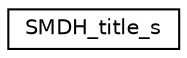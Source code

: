digraph "Graphical Class Hierarchy"
{
  edge [fontname="Helvetica",fontsize="10",labelfontname="Helvetica",labelfontsize="10"];
  node [fontname="Helvetica",fontsize="10",shape=record];
  rankdir="LR";
  Node1 [label="SMDH_title_s",height=0.2,width=0.4,color="black", fillcolor="white", style="filled",URL="$structSMDH__title__s.html"];
}
